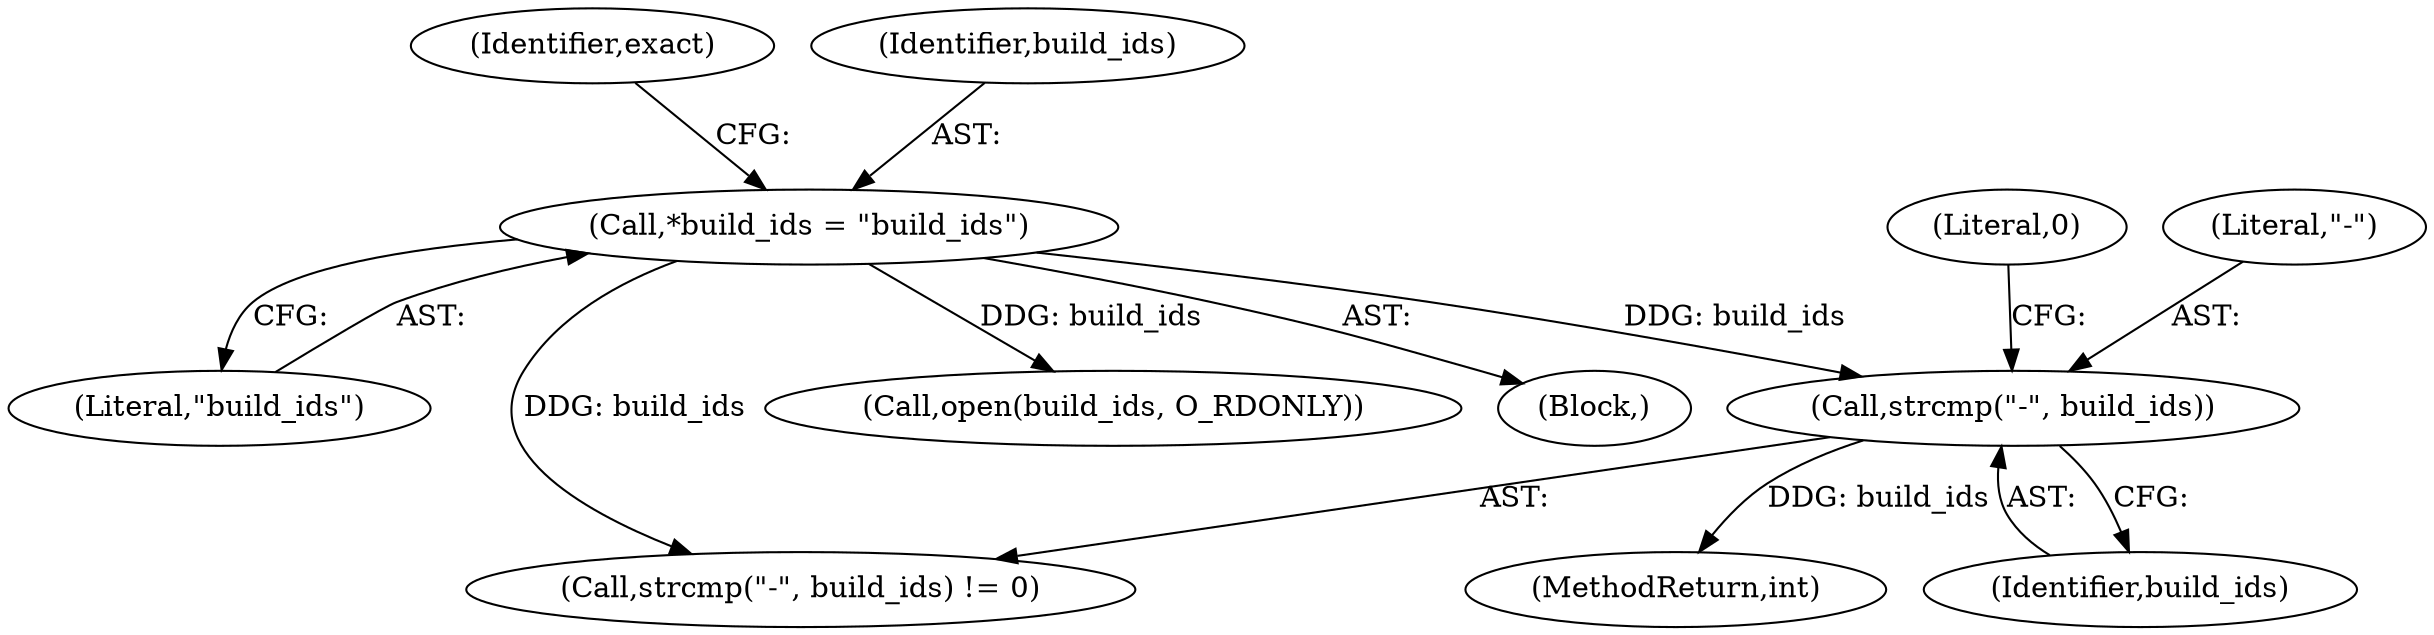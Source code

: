 digraph "0_abrt_50ee8130fb4cd4ef1af7682a2c85dd99cb99424e@API" {
"1000183" [label="(Call,strcmp(\"-\", build_ids))"];
"1000135" [label="(Call,*build_ids = \"build_ids\")"];
"1000135" [label="(Call,*build_ids = \"build_ids\")"];
"1000140" [label="(Identifier,exact)"];
"1000207" [label="(Call,open(build_ids, O_RDONLY))"];
"1000117" [label="(Block,)"];
"1000186" [label="(Literal,0)"];
"1000183" [label="(Call,strcmp(\"-\", build_ids))"];
"1000185" [label="(Identifier,build_ids)"];
"1000137" [label="(Literal,\"build_ids\")"];
"1000136" [label="(Identifier,build_ids)"];
"1000525" [label="(MethodReturn,int)"];
"1000184" [label="(Literal,\"-\")"];
"1000182" [label="(Call,strcmp(\"-\", build_ids) != 0)"];
"1000183" -> "1000182"  [label="AST: "];
"1000183" -> "1000185"  [label="CFG: "];
"1000184" -> "1000183"  [label="AST: "];
"1000185" -> "1000183"  [label="AST: "];
"1000186" -> "1000183"  [label="CFG: "];
"1000183" -> "1000525"  [label="DDG: build_ids"];
"1000135" -> "1000183"  [label="DDG: build_ids"];
"1000135" -> "1000117"  [label="AST: "];
"1000135" -> "1000137"  [label="CFG: "];
"1000136" -> "1000135"  [label="AST: "];
"1000137" -> "1000135"  [label="AST: "];
"1000140" -> "1000135"  [label="CFG: "];
"1000135" -> "1000182"  [label="DDG: build_ids"];
"1000135" -> "1000207"  [label="DDG: build_ids"];
}
